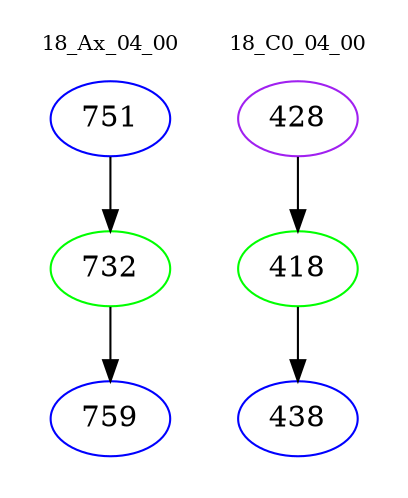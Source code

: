 digraph{
subgraph cluster_0 {
color = white
label = "18_Ax_04_00";
fontsize=10;
T0_751 [label="751", color="blue"]
T0_751 -> T0_732 [color="black"]
T0_732 [label="732", color="green"]
T0_732 -> T0_759 [color="black"]
T0_759 [label="759", color="blue"]
}
subgraph cluster_1 {
color = white
label = "18_C0_04_00";
fontsize=10;
T1_428 [label="428", color="purple"]
T1_428 -> T1_418 [color="black"]
T1_418 [label="418", color="green"]
T1_418 -> T1_438 [color="black"]
T1_438 [label="438", color="blue"]
}
}
